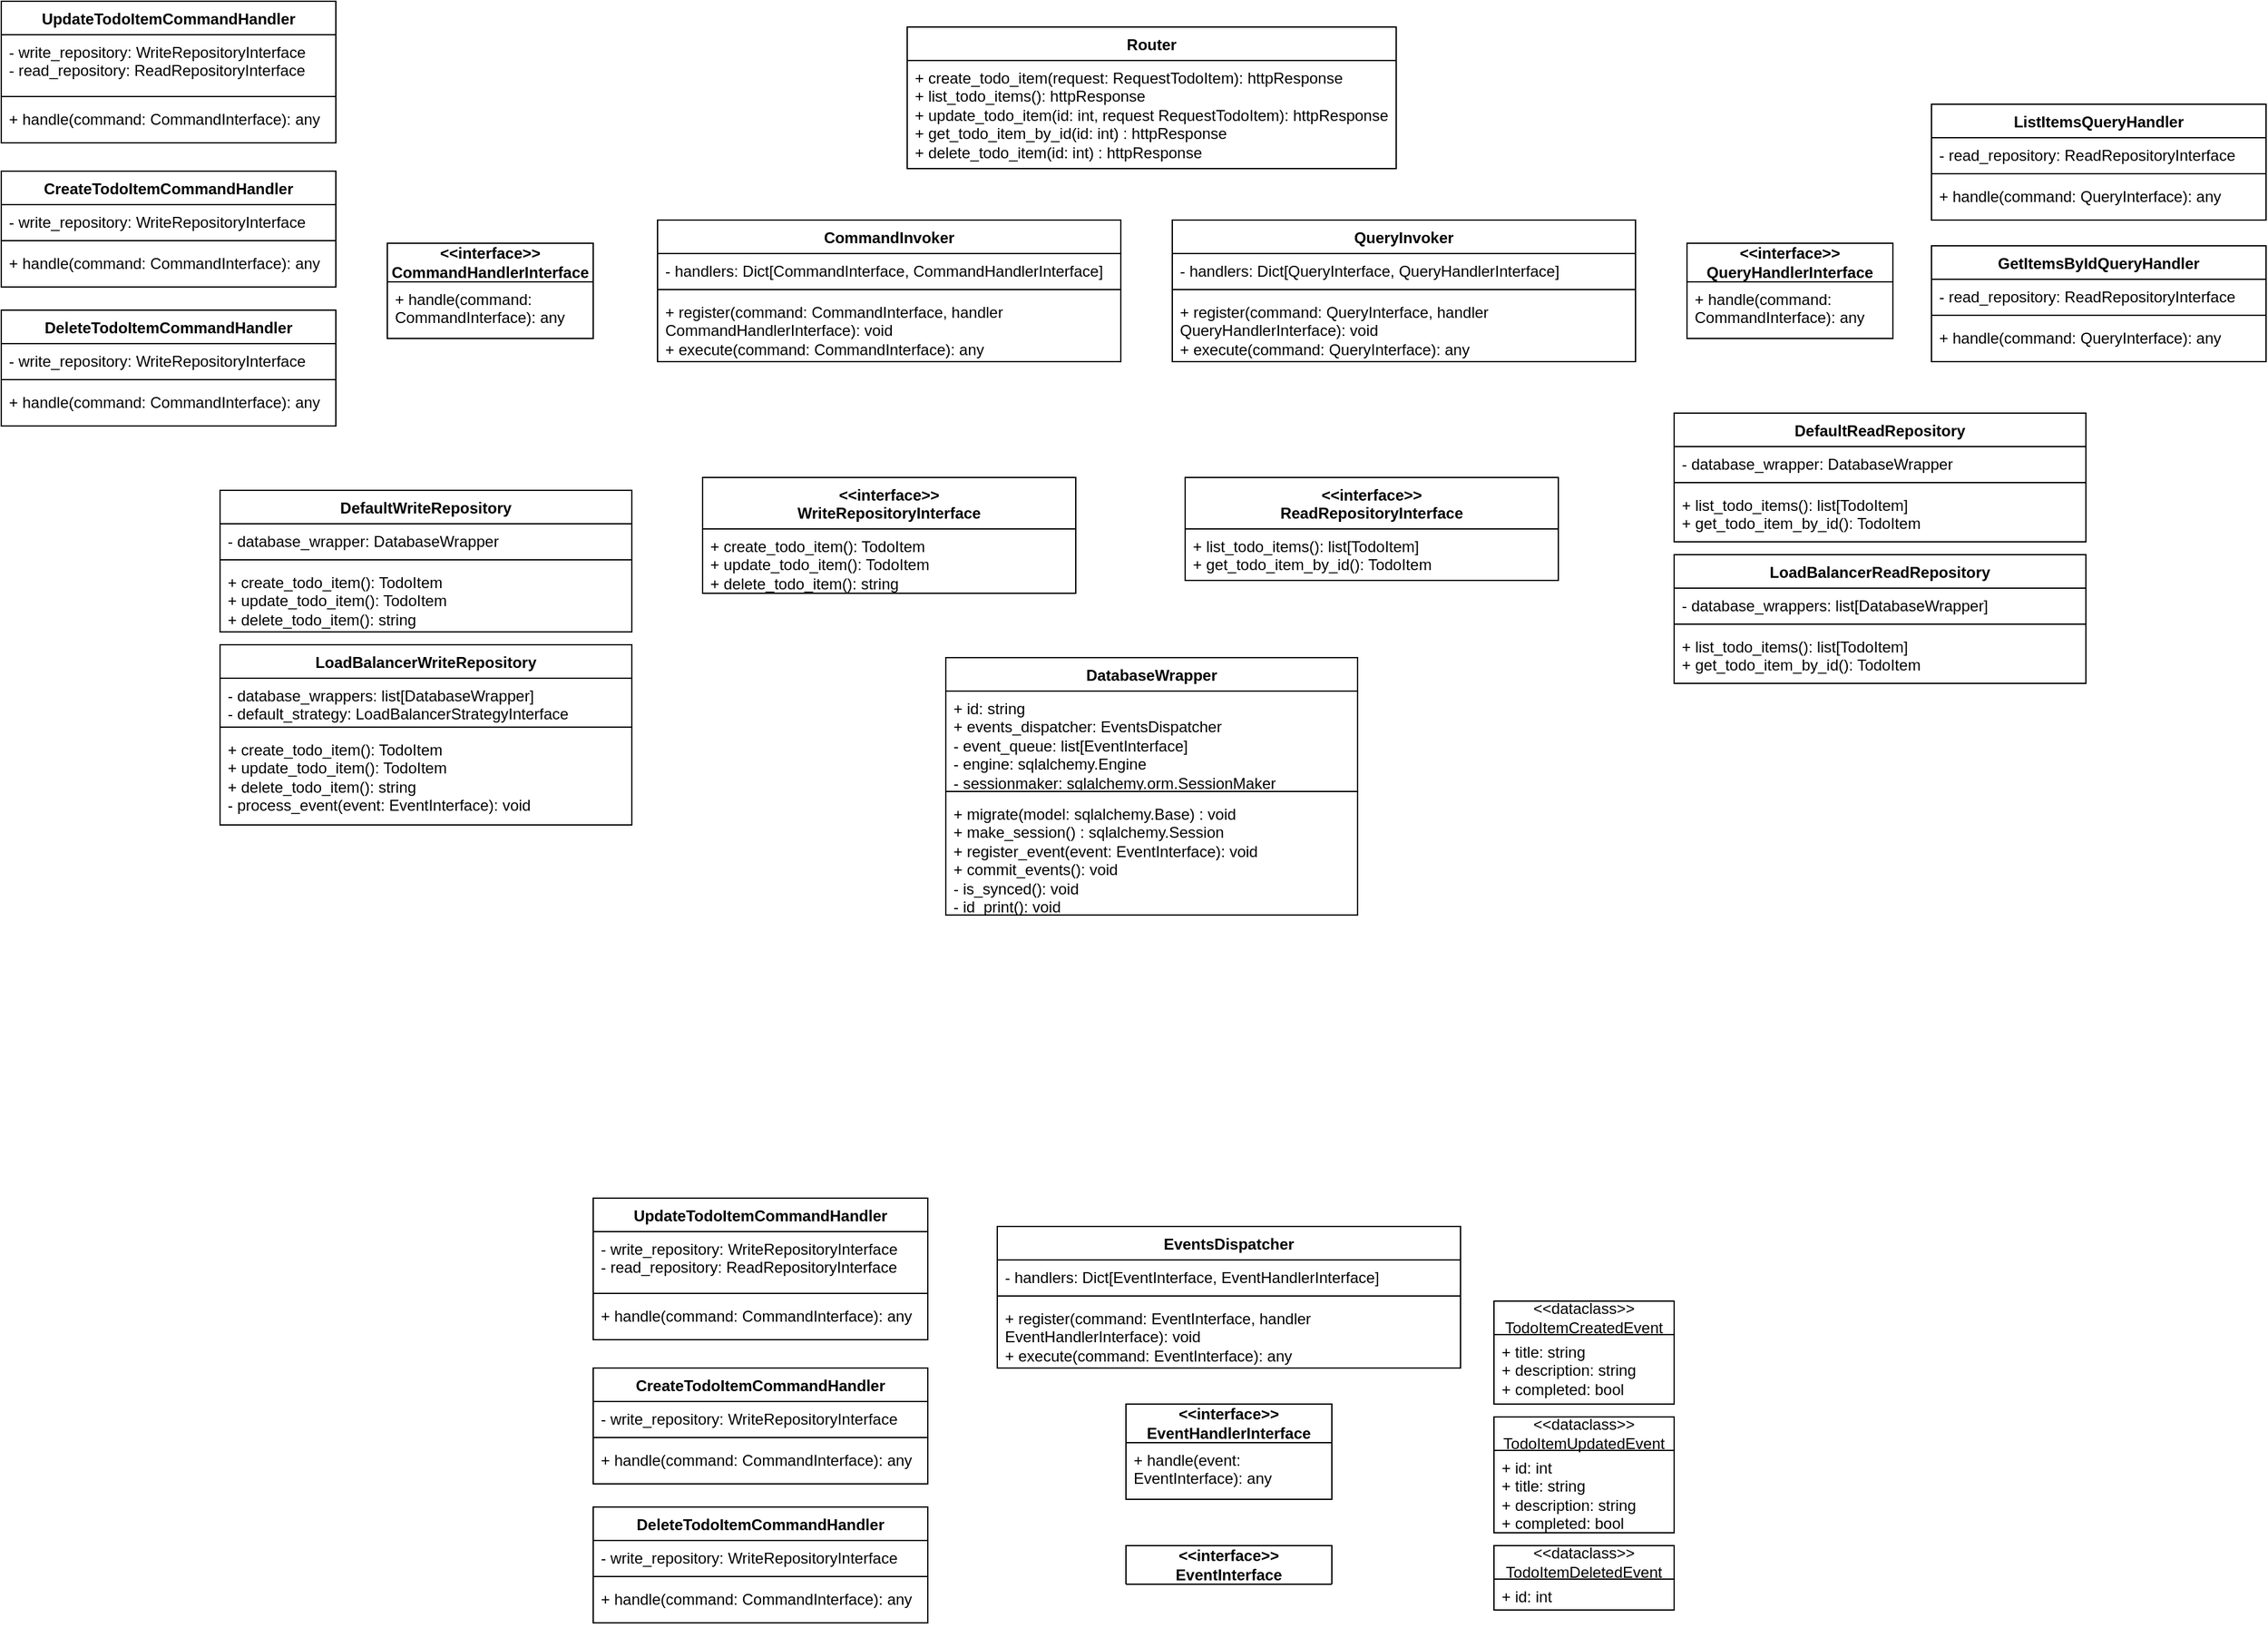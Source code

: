 <mxfile version="22.1.18" type="github">
  <diagram id="C5RBs43oDa-KdzZeNtuy" name="Page-1">
    <mxGraphModel dx="2261" dy="802" grid="1" gridSize="10" guides="1" tooltips="1" connect="1" arrows="1" fold="1" page="1" pageScale="1" pageWidth="827" pageHeight="1169" math="0" shadow="0">
      <root>
        <mxCell id="WIyWlLk6GJQsqaUBKTNV-0" />
        <mxCell id="WIyWlLk6GJQsqaUBKTNV-1" parent="WIyWlLk6GJQsqaUBKTNV-0" />
        <mxCell id="99IpTOKlGNFrOxJhFEqu-1" value="Router" style="swimlane;fontStyle=1;align=center;verticalAlign=top;childLayout=stackLayout;horizontal=1;startSize=26;horizontalStack=0;resizeParent=1;resizeParentMax=0;resizeLast=0;collapsible=1;marginBottom=0;whiteSpace=wrap;html=1;" vertex="1" parent="WIyWlLk6GJQsqaUBKTNV-1">
          <mxGeometry x="224" y="20" width="380" height="110" as="geometry" />
        </mxCell>
        <mxCell id="99IpTOKlGNFrOxJhFEqu-4" value="+&amp;nbsp;create_todo_item(request: RequestTodoItem): httpResponse&lt;span style=&quot;&quot;&gt;&lt;span style=&quot;&quot;&gt;&amp;nbsp;&amp;nbsp;&amp;nbsp;&lt;/span&gt;&lt;br&gt;&lt;/span&gt;+&amp;nbsp;list_todo_items(): httpResponse&lt;br&gt;+ update_todo_item(id: int, request RequestTodoItem): httpResponse&lt;br&gt;+ get_todo_item_by_id(id: int) : httpResponse&lt;br&gt;+ delete_todo_item(id: int) : httpResponse" style="text;strokeColor=none;fillColor=none;align=left;verticalAlign=top;spacingLeft=4;spacingRight=4;overflow=hidden;rotatable=0;points=[[0,0.5],[1,0.5]];portConstraint=eastwest;whiteSpace=wrap;html=1;" vertex="1" parent="99IpTOKlGNFrOxJhFEqu-1">
          <mxGeometry y="26" width="380" height="84" as="geometry" />
        </mxCell>
        <mxCell id="99IpTOKlGNFrOxJhFEqu-5" value="CommandInvoker" style="swimlane;fontStyle=1;align=center;verticalAlign=top;childLayout=stackLayout;horizontal=1;startSize=26;horizontalStack=0;resizeParent=1;resizeParentMax=0;resizeLast=0;collapsible=1;marginBottom=0;whiteSpace=wrap;html=1;" vertex="1" parent="WIyWlLk6GJQsqaUBKTNV-1">
          <mxGeometry x="30" y="170" width="360" height="110" as="geometry" />
        </mxCell>
        <mxCell id="99IpTOKlGNFrOxJhFEqu-6" value="- handlers:&amp;nbsp;Dict[CommandInterface, CommandHandlerInterface]" style="text;strokeColor=none;fillColor=none;align=left;verticalAlign=top;spacingLeft=4;spacingRight=4;overflow=hidden;rotatable=0;points=[[0,0.5],[1,0.5]];portConstraint=eastwest;whiteSpace=wrap;html=1;" vertex="1" parent="99IpTOKlGNFrOxJhFEqu-5">
          <mxGeometry y="26" width="360" height="24" as="geometry" />
        </mxCell>
        <mxCell id="99IpTOKlGNFrOxJhFEqu-7" value="" style="line;strokeWidth=1;fillColor=none;align=left;verticalAlign=middle;spacingTop=-1;spacingLeft=3;spacingRight=3;rotatable=0;labelPosition=right;points=[];portConstraint=eastwest;strokeColor=inherit;" vertex="1" parent="99IpTOKlGNFrOxJhFEqu-5">
          <mxGeometry y="50" width="360" height="8" as="geometry" />
        </mxCell>
        <mxCell id="99IpTOKlGNFrOxJhFEqu-8" value="+&amp;nbsp;register(command: CommandInterface, handler CommandHandlerInterface): void &amp;nbsp;&lt;span style=&quot;white-space: pre;&quot;&gt;&#x9;&lt;br/&gt;&lt;/span&gt;+ execute(command: CommandInterface): any&lt;br&gt;" style="text;strokeColor=none;fillColor=none;align=left;verticalAlign=top;spacingLeft=4;spacingRight=4;overflow=hidden;rotatable=0;points=[[0,0.5],[1,0.5]];portConstraint=eastwest;whiteSpace=wrap;html=1;" vertex="1" parent="99IpTOKlGNFrOxJhFEqu-5">
          <mxGeometry y="58" width="360" height="52" as="geometry" />
        </mxCell>
        <mxCell id="99IpTOKlGNFrOxJhFEqu-9" value="&lt;b&gt;&amp;lt;&amp;lt;interface&amp;gt;&amp;gt;&lt;br&gt;CommandHandlerInterface&lt;/b&gt;" style="swimlane;fontStyle=0;childLayout=stackLayout;horizontal=1;startSize=30;fillColor=none;horizontalStack=0;resizeParent=1;resizeParentMax=0;resizeLast=0;collapsible=1;marginBottom=0;whiteSpace=wrap;html=1;" vertex="1" parent="WIyWlLk6GJQsqaUBKTNV-1">
          <mxGeometry x="-180" y="188" width="160" height="74" as="geometry" />
        </mxCell>
        <mxCell id="99IpTOKlGNFrOxJhFEqu-10" value="+ handle(command: CommandInterface): any" style="text;strokeColor=none;fillColor=none;align=left;verticalAlign=top;spacingLeft=4;spacingRight=4;overflow=hidden;rotatable=0;points=[[0,0.5],[1,0.5]];portConstraint=eastwest;whiteSpace=wrap;html=1;" vertex="1" parent="99IpTOKlGNFrOxJhFEqu-9">
          <mxGeometry y="30" width="160" height="44" as="geometry" />
        </mxCell>
        <mxCell id="99IpTOKlGNFrOxJhFEqu-13" value="UpdateTodoItemCommandHandler" style="swimlane;fontStyle=1;align=center;verticalAlign=top;childLayout=stackLayout;horizontal=1;startSize=26;horizontalStack=0;resizeParent=1;resizeParentMax=0;resizeLast=0;collapsible=1;marginBottom=0;whiteSpace=wrap;html=1;" vertex="1" parent="WIyWlLk6GJQsqaUBKTNV-1">
          <mxGeometry x="-480" width="260" height="110" as="geometry" />
        </mxCell>
        <mxCell id="99IpTOKlGNFrOxJhFEqu-14" value="- write_repository: WriteRepositoryInterface&lt;br&gt;- read_repository: ReadRepositoryInterface&amp;nbsp;" style="text;strokeColor=none;fillColor=none;align=left;verticalAlign=top;spacingLeft=4;spacingRight=4;overflow=hidden;rotatable=0;points=[[0,0.5],[1,0.5]];portConstraint=eastwest;whiteSpace=wrap;html=1;" vertex="1" parent="99IpTOKlGNFrOxJhFEqu-13">
          <mxGeometry y="26" width="260" height="44" as="geometry" />
        </mxCell>
        <mxCell id="99IpTOKlGNFrOxJhFEqu-15" value="" style="line;strokeWidth=1;fillColor=none;align=left;verticalAlign=middle;spacingTop=-1;spacingLeft=3;spacingRight=3;rotatable=0;labelPosition=right;points=[];portConstraint=eastwest;strokeColor=inherit;" vertex="1" parent="99IpTOKlGNFrOxJhFEqu-13">
          <mxGeometry y="70" width="260" height="8" as="geometry" />
        </mxCell>
        <mxCell id="99IpTOKlGNFrOxJhFEqu-16" value="+ handle(command: CommandInterface): any" style="text;strokeColor=none;fillColor=none;align=left;verticalAlign=top;spacingLeft=4;spacingRight=4;overflow=hidden;rotatable=0;points=[[0,0.5],[1,0.5]];portConstraint=eastwest;whiteSpace=wrap;html=1;" vertex="1" parent="99IpTOKlGNFrOxJhFEqu-13">
          <mxGeometry y="78" width="260" height="32" as="geometry" />
        </mxCell>
        <mxCell id="99IpTOKlGNFrOxJhFEqu-17" value="CreateTodoItemCommandHandler" style="swimlane;fontStyle=1;align=center;verticalAlign=top;childLayout=stackLayout;horizontal=1;startSize=26;horizontalStack=0;resizeParent=1;resizeParentMax=0;resizeLast=0;collapsible=1;marginBottom=0;whiteSpace=wrap;html=1;" vertex="1" parent="WIyWlLk6GJQsqaUBKTNV-1">
          <mxGeometry x="-480" y="132" width="260" height="90" as="geometry" />
        </mxCell>
        <mxCell id="99IpTOKlGNFrOxJhFEqu-18" value="- write_repository: WriteRepositoryInterface&amp;nbsp;" style="text;strokeColor=none;fillColor=none;align=left;verticalAlign=top;spacingLeft=4;spacingRight=4;overflow=hidden;rotatable=0;points=[[0,0.5],[1,0.5]];portConstraint=eastwest;whiteSpace=wrap;html=1;" vertex="1" parent="99IpTOKlGNFrOxJhFEqu-17">
          <mxGeometry y="26" width="260" height="24" as="geometry" />
        </mxCell>
        <mxCell id="99IpTOKlGNFrOxJhFEqu-19" value="" style="line;strokeWidth=1;fillColor=none;align=left;verticalAlign=middle;spacingTop=-1;spacingLeft=3;spacingRight=3;rotatable=0;labelPosition=right;points=[];portConstraint=eastwest;strokeColor=inherit;" vertex="1" parent="99IpTOKlGNFrOxJhFEqu-17">
          <mxGeometry y="50" width="260" height="8" as="geometry" />
        </mxCell>
        <mxCell id="99IpTOKlGNFrOxJhFEqu-20" value="+ handle(command: CommandInterface): any" style="text;strokeColor=none;fillColor=none;align=left;verticalAlign=top;spacingLeft=4;spacingRight=4;overflow=hidden;rotatable=0;points=[[0,0.5],[1,0.5]];portConstraint=eastwest;whiteSpace=wrap;html=1;" vertex="1" parent="99IpTOKlGNFrOxJhFEqu-17">
          <mxGeometry y="58" width="260" height="32" as="geometry" />
        </mxCell>
        <mxCell id="99IpTOKlGNFrOxJhFEqu-33" value="DeleteTodoItemCommandHandler" style="swimlane;fontStyle=1;align=center;verticalAlign=top;childLayout=stackLayout;horizontal=1;startSize=26;horizontalStack=0;resizeParent=1;resizeParentMax=0;resizeLast=0;collapsible=1;marginBottom=0;whiteSpace=wrap;html=1;" vertex="1" parent="WIyWlLk6GJQsqaUBKTNV-1">
          <mxGeometry x="-480" y="240" width="260" height="90" as="geometry" />
        </mxCell>
        <mxCell id="99IpTOKlGNFrOxJhFEqu-34" value="- write_repository: WriteRepositoryInterface&amp;nbsp;" style="text;strokeColor=none;fillColor=none;align=left;verticalAlign=top;spacingLeft=4;spacingRight=4;overflow=hidden;rotatable=0;points=[[0,0.5],[1,0.5]];portConstraint=eastwest;whiteSpace=wrap;html=1;" vertex="1" parent="99IpTOKlGNFrOxJhFEqu-33">
          <mxGeometry y="26" width="260" height="24" as="geometry" />
        </mxCell>
        <mxCell id="99IpTOKlGNFrOxJhFEqu-35" value="" style="line;strokeWidth=1;fillColor=none;align=left;verticalAlign=middle;spacingTop=-1;spacingLeft=3;spacingRight=3;rotatable=0;labelPosition=right;points=[];portConstraint=eastwest;strokeColor=inherit;" vertex="1" parent="99IpTOKlGNFrOxJhFEqu-33">
          <mxGeometry y="50" width="260" height="8" as="geometry" />
        </mxCell>
        <mxCell id="99IpTOKlGNFrOxJhFEqu-36" value="+ handle(command: CommandInterface): any" style="text;strokeColor=none;fillColor=none;align=left;verticalAlign=top;spacingLeft=4;spacingRight=4;overflow=hidden;rotatable=0;points=[[0,0.5],[1,0.5]];portConstraint=eastwest;whiteSpace=wrap;html=1;" vertex="1" parent="99IpTOKlGNFrOxJhFEqu-33">
          <mxGeometry y="58" width="260" height="32" as="geometry" />
        </mxCell>
        <mxCell id="99IpTOKlGNFrOxJhFEqu-37" value="GetItemsByIdQueryHandler" style="swimlane;fontStyle=1;align=center;verticalAlign=top;childLayout=stackLayout;horizontal=1;startSize=26;horizontalStack=0;resizeParent=1;resizeParentMax=0;resizeLast=0;collapsible=1;marginBottom=0;whiteSpace=wrap;html=1;" vertex="1" parent="WIyWlLk6GJQsqaUBKTNV-1">
          <mxGeometry x="1020" y="190" width="260" height="90" as="geometry" />
        </mxCell>
        <mxCell id="99IpTOKlGNFrOxJhFEqu-38" value="- read_repository: ReadRepositoryInterface" style="text;strokeColor=none;fillColor=none;align=left;verticalAlign=top;spacingLeft=4;spacingRight=4;overflow=hidden;rotatable=0;points=[[0,0.5],[1,0.5]];portConstraint=eastwest;whiteSpace=wrap;html=1;" vertex="1" parent="99IpTOKlGNFrOxJhFEqu-37">
          <mxGeometry y="26" width="260" height="24" as="geometry" />
        </mxCell>
        <mxCell id="99IpTOKlGNFrOxJhFEqu-39" value="" style="line;strokeWidth=1;fillColor=none;align=left;verticalAlign=middle;spacingTop=-1;spacingLeft=3;spacingRight=3;rotatable=0;labelPosition=right;points=[];portConstraint=eastwest;strokeColor=inherit;" vertex="1" parent="99IpTOKlGNFrOxJhFEqu-37">
          <mxGeometry y="50" width="260" height="8" as="geometry" />
        </mxCell>
        <mxCell id="99IpTOKlGNFrOxJhFEqu-40" value="+ handle(command: QueryInterface): any" style="text;strokeColor=none;fillColor=none;align=left;verticalAlign=top;spacingLeft=4;spacingRight=4;overflow=hidden;rotatable=0;points=[[0,0.5],[1,0.5]];portConstraint=eastwest;whiteSpace=wrap;html=1;" vertex="1" parent="99IpTOKlGNFrOxJhFEqu-37">
          <mxGeometry y="58" width="260" height="32" as="geometry" />
        </mxCell>
        <mxCell id="99IpTOKlGNFrOxJhFEqu-41" value="ListItemsQueryHandler" style="swimlane;fontStyle=1;align=center;verticalAlign=top;childLayout=stackLayout;horizontal=1;startSize=26;horizontalStack=0;resizeParent=1;resizeParentMax=0;resizeLast=0;collapsible=1;marginBottom=0;whiteSpace=wrap;html=1;" vertex="1" parent="WIyWlLk6GJQsqaUBKTNV-1">
          <mxGeometry x="1020" y="80" width="260" height="90" as="geometry" />
        </mxCell>
        <mxCell id="99IpTOKlGNFrOxJhFEqu-42" value="- read_repository: ReadRepositoryInterface" style="text;strokeColor=none;fillColor=none;align=left;verticalAlign=top;spacingLeft=4;spacingRight=4;overflow=hidden;rotatable=0;points=[[0,0.5],[1,0.5]];portConstraint=eastwest;whiteSpace=wrap;html=1;" vertex="1" parent="99IpTOKlGNFrOxJhFEqu-41">
          <mxGeometry y="26" width="260" height="24" as="geometry" />
        </mxCell>
        <mxCell id="99IpTOKlGNFrOxJhFEqu-43" value="" style="line;strokeWidth=1;fillColor=none;align=left;verticalAlign=middle;spacingTop=-1;spacingLeft=3;spacingRight=3;rotatable=0;labelPosition=right;points=[];portConstraint=eastwest;strokeColor=inherit;" vertex="1" parent="99IpTOKlGNFrOxJhFEqu-41">
          <mxGeometry y="50" width="260" height="8" as="geometry" />
        </mxCell>
        <mxCell id="99IpTOKlGNFrOxJhFEqu-44" value="+ handle(command: QueryInterface): any" style="text;strokeColor=none;fillColor=none;align=left;verticalAlign=top;spacingLeft=4;spacingRight=4;overflow=hidden;rotatable=0;points=[[0,0.5],[1,0.5]];portConstraint=eastwest;whiteSpace=wrap;html=1;" vertex="1" parent="99IpTOKlGNFrOxJhFEqu-41">
          <mxGeometry y="58" width="260" height="32" as="geometry" />
        </mxCell>
        <mxCell id="99IpTOKlGNFrOxJhFEqu-45" value="QueryInvoker" style="swimlane;fontStyle=1;align=center;verticalAlign=top;childLayout=stackLayout;horizontal=1;startSize=26;horizontalStack=0;resizeParent=1;resizeParentMax=0;resizeLast=0;collapsible=1;marginBottom=0;whiteSpace=wrap;html=1;" vertex="1" parent="WIyWlLk6GJQsqaUBKTNV-1">
          <mxGeometry x="430" y="170" width="360" height="110" as="geometry" />
        </mxCell>
        <mxCell id="99IpTOKlGNFrOxJhFEqu-46" value="- handlers:&amp;nbsp;Dict[QueryInterface, QueryHandlerInterface]" style="text;strokeColor=none;fillColor=none;align=left;verticalAlign=top;spacingLeft=4;spacingRight=4;overflow=hidden;rotatable=0;points=[[0,0.5],[1,0.5]];portConstraint=eastwest;whiteSpace=wrap;html=1;" vertex="1" parent="99IpTOKlGNFrOxJhFEqu-45">
          <mxGeometry y="26" width="360" height="24" as="geometry" />
        </mxCell>
        <mxCell id="99IpTOKlGNFrOxJhFEqu-47" value="" style="line;strokeWidth=1;fillColor=none;align=left;verticalAlign=middle;spacingTop=-1;spacingLeft=3;spacingRight=3;rotatable=0;labelPosition=right;points=[];portConstraint=eastwest;strokeColor=inherit;" vertex="1" parent="99IpTOKlGNFrOxJhFEqu-45">
          <mxGeometry y="50" width="360" height="8" as="geometry" />
        </mxCell>
        <mxCell id="99IpTOKlGNFrOxJhFEqu-48" value="+&amp;nbsp;register(command: QueryInterface, handler QueryHandlerInterface): void &amp;nbsp;&lt;span style=&quot;white-space: pre;&quot;&gt;&#x9;&lt;br&gt;&lt;/span&gt;+ execute(command: QueryInterface): any" style="text;strokeColor=none;fillColor=none;align=left;verticalAlign=top;spacingLeft=4;spacingRight=4;overflow=hidden;rotatable=0;points=[[0,0.5],[1,0.5]];portConstraint=eastwest;whiteSpace=wrap;html=1;" vertex="1" parent="99IpTOKlGNFrOxJhFEqu-45">
          <mxGeometry y="58" width="360" height="52" as="geometry" />
        </mxCell>
        <mxCell id="99IpTOKlGNFrOxJhFEqu-50" value="&lt;b&gt;&amp;lt;&amp;lt;interface&amp;gt;&amp;gt;&lt;br&gt;QueryHandlerInterface&lt;/b&gt;" style="swimlane;fontStyle=0;childLayout=stackLayout;horizontal=1;startSize=30;fillColor=none;horizontalStack=0;resizeParent=1;resizeParentMax=0;resizeLast=0;collapsible=1;marginBottom=0;whiteSpace=wrap;html=1;" vertex="1" parent="WIyWlLk6GJQsqaUBKTNV-1">
          <mxGeometry x="830" y="188" width="160" height="74" as="geometry" />
        </mxCell>
        <mxCell id="99IpTOKlGNFrOxJhFEqu-51" value="+ handle(command: CommandInterface): any" style="text;strokeColor=none;fillColor=none;align=left;verticalAlign=top;spacingLeft=4;spacingRight=4;overflow=hidden;rotatable=0;points=[[0,0.5],[1,0.5]];portConstraint=eastwest;whiteSpace=wrap;html=1;" vertex="1" parent="99IpTOKlGNFrOxJhFEqu-50">
          <mxGeometry y="30" width="160" height="44" as="geometry" />
        </mxCell>
        <mxCell id="99IpTOKlGNFrOxJhFEqu-52" value="&amp;lt;&amp;lt;interface&amp;gt;&amp;gt;&lt;br&gt;ReadRepositoryInterface" style="swimlane;fontStyle=1;align=center;verticalAlign=top;childLayout=stackLayout;horizontal=1;startSize=40;horizontalStack=0;resizeParent=1;resizeParentMax=0;resizeLast=0;collapsible=1;marginBottom=0;whiteSpace=wrap;html=1;" vertex="1" parent="WIyWlLk6GJQsqaUBKTNV-1">
          <mxGeometry x="440" y="370" width="290" height="80" as="geometry" />
        </mxCell>
        <mxCell id="99IpTOKlGNFrOxJhFEqu-53" value="+ list_todo_items(): list[TodoItem]&lt;br&gt;+ get_todo_item_by_id(): TodoItem" style="text;strokeColor=none;fillColor=none;align=left;verticalAlign=top;spacingLeft=4;spacingRight=4;overflow=hidden;rotatable=0;points=[[0,0.5],[1,0.5]];portConstraint=eastwest;whiteSpace=wrap;html=1;" vertex="1" parent="99IpTOKlGNFrOxJhFEqu-52">
          <mxGeometry y="40" width="290" height="40" as="geometry" />
        </mxCell>
        <mxCell id="99IpTOKlGNFrOxJhFEqu-65" value="DefaultReadRepository" style="swimlane;fontStyle=1;align=center;verticalAlign=top;childLayout=stackLayout;horizontal=1;startSize=26;horizontalStack=0;resizeParent=1;resizeParentMax=0;resizeLast=0;collapsible=1;marginBottom=0;whiteSpace=wrap;html=1;" vertex="1" parent="WIyWlLk6GJQsqaUBKTNV-1">
          <mxGeometry x="820" y="320" width="320" height="100" as="geometry" />
        </mxCell>
        <mxCell id="99IpTOKlGNFrOxJhFEqu-66" value="- database_wrapper: DatabaseWrapper" style="text;strokeColor=none;fillColor=none;align=left;verticalAlign=top;spacingLeft=4;spacingRight=4;overflow=hidden;rotatable=0;points=[[0,0.5],[1,0.5]];portConstraint=eastwest;whiteSpace=wrap;html=1;" vertex="1" parent="99IpTOKlGNFrOxJhFEqu-65">
          <mxGeometry y="26" width="320" height="24" as="geometry" />
        </mxCell>
        <mxCell id="99IpTOKlGNFrOxJhFEqu-67" value="" style="line;strokeWidth=1;fillColor=none;align=left;verticalAlign=middle;spacingTop=-1;spacingLeft=3;spacingRight=3;rotatable=0;labelPosition=right;points=[];portConstraint=eastwest;strokeColor=inherit;" vertex="1" parent="99IpTOKlGNFrOxJhFEqu-65">
          <mxGeometry y="50" width="320" height="8" as="geometry" />
        </mxCell>
        <mxCell id="99IpTOKlGNFrOxJhFEqu-68" value="+ list_todo_items(): list[TodoItem]&lt;br style=&quot;border-color: var(--border-color);&quot;&gt;+ get_todo_item_by_id(): TodoItem" style="text;strokeColor=none;fillColor=none;align=left;verticalAlign=top;spacingLeft=4;spacingRight=4;overflow=hidden;rotatable=0;points=[[0,0.5],[1,0.5]];portConstraint=eastwest;whiteSpace=wrap;html=1;" vertex="1" parent="99IpTOKlGNFrOxJhFEqu-65">
          <mxGeometry y="58" width="320" height="42" as="geometry" />
        </mxCell>
        <mxCell id="99IpTOKlGNFrOxJhFEqu-73" value="LoadBalancerWriteRepository" style="swimlane;fontStyle=1;align=center;verticalAlign=top;childLayout=stackLayout;horizontal=1;startSize=26;horizontalStack=0;resizeParent=1;resizeParentMax=0;resizeLast=0;collapsible=1;marginBottom=0;whiteSpace=wrap;html=1;" vertex="1" parent="WIyWlLk6GJQsqaUBKTNV-1">
          <mxGeometry x="-310" y="500" width="320" height="140" as="geometry" />
        </mxCell>
        <mxCell id="99IpTOKlGNFrOxJhFEqu-74" value="- database_wrappers: list[DatabaseWrapper]&lt;br&gt;- default_strategy: LoadBalancerStrategyInterface" style="text;strokeColor=none;fillColor=none;align=left;verticalAlign=top;spacingLeft=4;spacingRight=4;overflow=hidden;rotatable=0;points=[[0,0.5],[1,0.5]];portConstraint=eastwest;whiteSpace=wrap;html=1;" vertex="1" parent="99IpTOKlGNFrOxJhFEqu-73">
          <mxGeometry y="26" width="320" height="34" as="geometry" />
        </mxCell>
        <mxCell id="99IpTOKlGNFrOxJhFEqu-75" value="" style="line;strokeWidth=1;fillColor=none;align=left;verticalAlign=middle;spacingTop=-1;spacingLeft=3;spacingRight=3;rotatable=0;labelPosition=right;points=[];portConstraint=eastwest;strokeColor=inherit;" vertex="1" parent="99IpTOKlGNFrOxJhFEqu-73">
          <mxGeometry y="60" width="320" height="8" as="geometry" />
        </mxCell>
        <mxCell id="99IpTOKlGNFrOxJhFEqu-76" value="+ create_todo_item(): TodoItem&lt;br style=&quot;border-color: var(--border-color);&quot;&gt;+ update_todo_item(): TodoItem&lt;br style=&quot;border-color: var(--border-color);&quot;&gt;+ delete_todo_item(): string&lt;br&gt;-&amp;nbsp;process_event(event: EventInterface): void" style="text;strokeColor=none;fillColor=none;align=left;verticalAlign=top;spacingLeft=4;spacingRight=4;overflow=hidden;rotatable=0;points=[[0,0.5],[1,0.5]];portConstraint=eastwest;whiteSpace=wrap;html=1;" vertex="1" parent="99IpTOKlGNFrOxJhFEqu-73">
          <mxGeometry y="68" width="320" height="72" as="geometry" />
        </mxCell>
        <mxCell id="99IpTOKlGNFrOxJhFEqu-77" value="LoadBalancerReadRepository" style="swimlane;fontStyle=1;align=center;verticalAlign=top;childLayout=stackLayout;horizontal=1;startSize=26;horizontalStack=0;resizeParent=1;resizeParentMax=0;resizeLast=0;collapsible=1;marginBottom=0;whiteSpace=wrap;html=1;" vertex="1" parent="WIyWlLk6GJQsqaUBKTNV-1">
          <mxGeometry x="820" y="430" width="320" height="100" as="geometry" />
        </mxCell>
        <mxCell id="99IpTOKlGNFrOxJhFEqu-78" value="- database_wrappers: list[DatabaseWrapper]" style="text;strokeColor=none;fillColor=none;align=left;verticalAlign=top;spacingLeft=4;spacingRight=4;overflow=hidden;rotatable=0;points=[[0,0.5],[1,0.5]];portConstraint=eastwest;whiteSpace=wrap;html=1;" vertex="1" parent="99IpTOKlGNFrOxJhFEqu-77">
          <mxGeometry y="26" width="320" height="24" as="geometry" />
        </mxCell>
        <mxCell id="99IpTOKlGNFrOxJhFEqu-79" value="" style="line;strokeWidth=1;fillColor=none;align=left;verticalAlign=middle;spacingTop=-1;spacingLeft=3;spacingRight=3;rotatable=0;labelPosition=right;points=[];portConstraint=eastwest;strokeColor=inherit;" vertex="1" parent="99IpTOKlGNFrOxJhFEqu-77">
          <mxGeometry y="50" width="320" height="8" as="geometry" />
        </mxCell>
        <mxCell id="99IpTOKlGNFrOxJhFEqu-80" value="+ list_todo_items(): list[TodoItem]&lt;br style=&quot;border-color: var(--border-color);&quot;&gt;+ get_todo_item_by_id(): TodoItem" style="text;strokeColor=none;fillColor=none;align=left;verticalAlign=top;spacingLeft=4;spacingRight=4;overflow=hidden;rotatable=0;points=[[0,0.5],[1,0.5]];portConstraint=eastwest;whiteSpace=wrap;html=1;" vertex="1" parent="99IpTOKlGNFrOxJhFEqu-77">
          <mxGeometry y="58" width="320" height="42" as="geometry" />
        </mxCell>
        <mxCell id="99IpTOKlGNFrOxJhFEqu-69" value="DefaultWriteRepository" style="swimlane;fontStyle=1;align=center;verticalAlign=top;childLayout=stackLayout;horizontal=1;startSize=26;horizontalStack=0;resizeParent=1;resizeParentMax=0;resizeLast=0;collapsible=1;marginBottom=0;whiteSpace=wrap;html=1;" vertex="1" parent="WIyWlLk6GJQsqaUBKTNV-1">
          <mxGeometry x="-310" y="380" width="320" height="110" as="geometry" />
        </mxCell>
        <mxCell id="99IpTOKlGNFrOxJhFEqu-70" value="- database_wrapper: DatabaseWrapper" style="text;strokeColor=none;fillColor=none;align=left;verticalAlign=top;spacingLeft=4;spacingRight=4;overflow=hidden;rotatable=0;points=[[0,0.5],[1,0.5]];portConstraint=eastwest;whiteSpace=wrap;html=1;" vertex="1" parent="99IpTOKlGNFrOxJhFEqu-69">
          <mxGeometry y="26" width="320" height="24" as="geometry" />
        </mxCell>
        <mxCell id="99IpTOKlGNFrOxJhFEqu-71" value="" style="line;strokeWidth=1;fillColor=none;align=left;verticalAlign=middle;spacingTop=-1;spacingLeft=3;spacingRight=3;rotatable=0;labelPosition=right;points=[];portConstraint=eastwest;strokeColor=inherit;" vertex="1" parent="99IpTOKlGNFrOxJhFEqu-69">
          <mxGeometry y="50" width="320" height="8" as="geometry" />
        </mxCell>
        <mxCell id="99IpTOKlGNFrOxJhFEqu-72" value="+ create_todo_item(): TodoItem&lt;br style=&quot;border-color: var(--border-color);&quot;&gt;+ update_todo_item(): TodoItem&lt;br style=&quot;border-color: var(--border-color);&quot;&gt;+ delete_todo_item(): string" style="text;strokeColor=none;fillColor=none;align=left;verticalAlign=top;spacingLeft=4;spacingRight=4;overflow=hidden;rotatable=0;points=[[0,0.5],[1,0.5]];portConstraint=eastwest;whiteSpace=wrap;html=1;" vertex="1" parent="99IpTOKlGNFrOxJhFEqu-69">
          <mxGeometry y="58" width="320" height="52" as="geometry" />
        </mxCell>
        <mxCell id="99IpTOKlGNFrOxJhFEqu-81" value="&amp;lt;&amp;lt;interface&amp;gt;&amp;gt;&lt;br&gt;WriteRepositoryInterface" style="swimlane;fontStyle=1;align=center;verticalAlign=top;childLayout=stackLayout;horizontal=1;startSize=40;horizontalStack=0;resizeParent=1;resizeParentMax=0;resizeLast=0;collapsible=1;marginBottom=0;whiteSpace=wrap;html=1;" vertex="1" parent="WIyWlLk6GJQsqaUBKTNV-1">
          <mxGeometry x="65" y="370" width="290" height="90" as="geometry" />
        </mxCell>
        <mxCell id="99IpTOKlGNFrOxJhFEqu-82" value="+ create_todo_item(): TodoItem&lt;br style=&quot;border-color: var(--border-color);&quot;&gt;+ update_todo_item(): TodoItem&lt;br style=&quot;border-color: var(--border-color);&quot;&gt;+ delete_todo_item(): string" style="text;strokeColor=none;fillColor=none;align=left;verticalAlign=top;spacingLeft=4;spacingRight=4;overflow=hidden;rotatable=0;points=[[0,0.5],[1,0.5]];portConstraint=eastwest;whiteSpace=wrap;html=1;" vertex="1" parent="99IpTOKlGNFrOxJhFEqu-81">
          <mxGeometry y="40" width="290" height="50" as="geometry" />
        </mxCell>
        <mxCell id="99IpTOKlGNFrOxJhFEqu-88" value="EventsDispatcher" style="swimlane;fontStyle=1;align=center;verticalAlign=top;childLayout=stackLayout;horizontal=1;startSize=26;horizontalStack=0;resizeParent=1;resizeParentMax=0;resizeLast=0;collapsible=1;marginBottom=0;whiteSpace=wrap;html=1;" vertex="1" parent="WIyWlLk6GJQsqaUBKTNV-1">
          <mxGeometry x="294" y="952" width="360" height="110" as="geometry" />
        </mxCell>
        <mxCell id="99IpTOKlGNFrOxJhFEqu-89" value="- handlers:&amp;nbsp;Dict[EventInterface, EventHandlerInterface]" style="text;strokeColor=none;fillColor=none;align=left;verticalAlign=top;spacingLeft=4;spacingRight=4;overflow=hidden;rotatable=0;points=[[0,0.5],[1,0.5]];portConstraint=eastwest;whiteSpace=wrap;html=1;" vertex="1" parent="99IpTOKlGNFrOxJhFEqu-88">
          <mxGeometry y="26" width="360" height="24" as="geometry" />
        </mxCell>
        <mxCell id="99IpTOKlGNFrOxJhFEqu-90" value="" style="line;strokeWidth=1;fillColor=none;align=left;verticalAlign=middle;spacingTop=-1;spacingLeft=3;spacingRight=3;rotatable=0;labelPosition=right;points=[];portConstraint=eastwest;strokeColor=inherit;" vertex="1" parent="99IpTOKlGNFrOxJhFEqu-88">
          <mxGeometry y="50" width="360" height="8" as="geometry" />
        </mxCell>
        <mxCell id="99IpTOKlGNFrOxJhFEqu-91" value="+&amp;nbsp;register(command: EventInterface, handler EventHandlerInterface): void &amp;nbsp;&lt;span style=&quot;white-space: pre;&quot;&gt;&#x9;&lt;br&gt;&lt;/span&gt;+ execute(command: EventInterface): any" style="text;strokeColor=none;fillColor=none;align=left;verticalAlign=top;spacingLeft=4;spacingRight=4;overflow=hidden;rotatable=0;points=[[0,0.5],[1,0.5]];portConstraint=eastwest;whiteSpace=wrap;html=1;" vertex="1" parent="99IpTOKlGNFrOxJhFEqu-88">
          <mxGeometry y="58" width="360" height="52" as="geometry" />
        </mxCell>
        <mxCell id="99IpTOKlGNFrOxJhFEqu-92" value="&lt;b&gt;&amp;lt;&amp;lt;interface&amp;gt;&amp;gt;&lt;br&gt;EventHandlerInterface&lt;/b&gt;" style="swimlane;fontStyle=0;childLayout=stackLayout;horizontal=1;startSize=30;fillColor=none;horizontalStack=0;resizeParent=1;resizeParentMax=0;resizeLast=0;collapsible=1;marginBottom=0;whiteSpace=wrap;html=1;" vertex="1" parent="WIyWlLk6GJQsqaUBKTNV-1">
          <mxGeometry x="394" y="1090" width="160" height="74" as="geometry" />
        </mxCell>
        <mxCell id="99IpTOKlGNFrOxJhFEqu-93" value="+ handle(event: EventInterface): any" style="text;strokeColor=none;fillColor=none;align=left;verticalAlign=top;spacingLeft=4;spacingRight=4;overflow=hidden;rotatable=0;points=[[0,0.5],[1,0.5]];portConstraint=eastwest;whiteSpace=wrap;html=1;" vertex="1" parent="99IpTOKlGNFrOxJhFEqu-92">
          <mxGeometry y="30" width="160" height="44" as="geometry" />
        </mxCell>
        <mxCell id="99IpTOKlGNFrOxJhFEqu-94" value="&lt;b&gt;&amp;lt;&amp;lt;interface&amp;gt;&amp;gt;&lt;br&gt;EventInterface&lt;/b&gt;" style="swimlane;fontStyle=0;childLayout=stackLayout;horizontal=1;startSize=30;fillColor=none;horizontalStack=0;resizeParent=1;resizeParentMax=0;resizeLast=0;collapsible=1;marginBottom=0;whiteSpace=wrap;html=1;" vertex="1" parent="WIyWlLk6GJQsqaUBKTNV-1">
          <mxGeometry x="394" y="1200" width="160" height="30" as="geometry" />
        </mxCell>
        <mxCell id="99IpTOKlGNFrOxJhFEqu-96" value="&amp;lt;&amp;lt;dataclass&amp;gt;&amp;gt;&lt;br&gt;TodoItemCreatedEvent" style="swimlane;fontStyle=0;childLayout=stackLayout;horizontal=1;startSize=26;fillColor=none;horizontalStack=0;resizeParent=1;resizeParentMax=0;resizeLast=0;collapsible=1;marginBottom=0;whiteSpace=wrap;html=1;" vertex="1" parent="WIyWlLk6GJQsqaUBKTNV-1">
          <mxGeometry x="680" y="1010" width="140" height="80" as="geometry" />
        </mxCell>
        <mxCell id="99IpTOKlGNFrOxJhFEqu-97" value="+ title: string&lt;br&gt;+ description: string&lt;br&gt;+ completed: bool" style="text;strokeColor=none;fillColor=none;align=left;verticalAlign=top;spacingLeft=4;spacingRight=4;overflow=hidden;rotatable=0;points=[[0,0.5],[1,0.5]];portConstraint=eastwest;whiteSpace=wrap;html=1;" vertex="1" parent="99IpTOKlGNFrOxJhFEqu-96">
          <mxGeometry y="26" width="140" height="54" as="geometry" />
        </mxCell>
        <mxCell id="99IpTOKlGNFrOxJhFEqu-100" value="&amp;lt;&amp;lt;dataclass&amp;gt;&amp;gt;&lt;br&gt;TodoItemUpdatedEvent" style="swimlane;fontStyle=0;childLayout=stackLayout;horizontal=1;startSize=26;fillColor=none;horizontalStack=0;resizeParent=1;resizeParentMax=0;resizeLast=0;collapsible=1;marginBottom=0;whiteSpace=wrap;html=1;" vertex="1" parent="WIyWlLk6GJQsqaUBKTNV-1">
          <mxGeometry x="680" y="1100" width="140" height="90" as="geometry" />
        </mxCell>
        <mxCell id="99IpTOKlGNFrOxJhFEqu-101" value="+ id: int&lt;br&gt;+ title: string&lt;br&gt;+ description: string&lt;br&gt;+ completed: bool" style="text;strokeColor=none;fillColor=none;align=left;verticalAlign=top;spacingLeft=4;spacingRight=4;overflow=hidden;rotatable=0;points=[[0,0.5],[1,0.5]];portConstraint=eastwest;whiteSpace=wrap;html=1;" vertex="1" parent="99IpTOKlGNFrOxJhFEqu-100">
          <mxGeometry y="26" width="140" height="64" as="geometry" />
        </mxCell>
        <mxCell id="99IpTOKlGNFrOxJhFEqu-102" value="&amp;lt;&amp;lt;dataclass&amp;gt;&amp;gt;&lt;br&gt;TodoItemDeletedEvent" style="swimlane;fontStyle=0;childLayout=stackLayout;horizontal=1;startSize=26;fillColor=none;horizontalStack=0;resizeParent=1;resizeParentMax=0;resizeLast=0;collapsible=1;marginBottom=0;whiteSpace=wrap;html=1;" vertex="1" parent="WIyWlLk6GJQsqaUBKTNV-1">
          <mxGeometry x="680" y="1200" width="140" height="50" as="geometry" />
        </mxCell>
        <mxCell id="99IpTOKlGNFrOxJhFEqu-103" value="+ id: int" style="text;strokeColor=none;fillColor=none;align=left;verticalAlign=top;spacingLeft=4;spacingRight=4;overflow=hidden;rotatable=0;points=[[0,0.5],[1,0.5]];portConstraint=eastwest;whiteSpace=wrap;html=1;" vertex="1" parent="99IpTOKlGNFrOxJhFEqu-102">
          <mxGeometry y="26" width="140" height="24" as="geometry" />
        </mxCell>
        <mxCell id="99IpTOKlGNFrOxJhFEqu-104" value="UpdateTodoItemCommandHandler" style="swimlane;fontStyle=1;align=center;verticalAlign=top;childLayout=stackLayout;horizontal=1;startSize=26;horizontalStack=0;resizeParent=1;resizeParentMax=0;resizeLast=0;collapsible=1;marginBottom=0;whiteSpace=wrap;html=1;" vertex="1" parent="WIyWlLk6GJQsqaUBKTNV-1">
          <mxGeometry x="-20" y="930" width="260" height="110" as="geometry" />
        </mxCell>
        <mxCell id="99IpTOKlGNFrOxJhFEqu-105" value="- write_repository: WriteRepositoryInterface&lt;br&gt;- read_repository: ReadRepositoryInterface&amp;nbsp;" style="text;strokeColor=none;fillColor=none;align=left;verticalAlign=top;spacingLeft=4;spacingRight=4;overflow=hidden;rotatable=0;points=[[0,0.5],[1,0.5]];portConstraint=eastwest;whiteSpace=wrap;html=1;" vertex="1" parent="99IpTOKlGNFrOxJhFEqu-104">
          <mxGeometry y="26" width="260" height="44" as="geometry" />
        </mxCell>
        <mxCell id="99IpTOKlGNFrOxJhFEqu-106" value="" style="line;strokeWidth=1;fillColor=none;align=left;verticalAlign=middle;spacingTop=-1;spacingLeft=3;spacingRight=3;rotatable=0;labelPosition=right;points=[];portConstraint=eastwest;strokeColor=inherit;" vertex="1" parent="99IpTOKlGNFrOxJhFEqu-104">
          <mxGeometry y="70" width="260" height="8" as="geometry" />
        </mxCell>
        <mxCell id="99IpTOKlGNFrOxJhFEqu-107" value="+ handle(command: CommandInterface): any" style="text;strokeColor=none;fillColor=none;align=left;verticalAlign=top;spacingLeft=4;spacingRight=4;overflow=hidden;rotatable=0;points=[[0,0.5],[1,0.5]];portConstraint=eastwest;whiteSpace=wrap;html=1;" vertex="1" parent="99IpTOKlGNFrOxJhFEqu-104">
          <mxGeometry y="78" width="260" height="32" as="geometry" />
        </mxCell>
        <mxCell id="99IpTOKlGNFrOxJhFEqu-108" value="CreateTodoItemCommandHandler" style="swimlane;fontStyle=1;align=center;verticalAlign=top;childLayout=stackLayout;horizontal=1;startSize=26;horizontalStack=0;resizeParent=1;resizeParentMax=0;resizeLast=0;collapsible=1;marginBottom=0;whiteSpace=wrap;html=1;" vertex="1" parent="WIyWlLk6GJQsqaUBKTNV-1">
          <mxGeometry x="-20" y="1062" width="260" height="90" as="geometry" />
        </mxCell>
        <mxCell id="99IpTOKlGNFrOxJhFEqu-109" value="- write_repository: WriteRepositoryInterface&amp;nbsp;" style="text;strokeColor=none;fillColor=none;align=left;verticalAlign=top;spacingLeft=4;spacingRight=4;overflow=hidden;rotatable=0;points=[[0,0.5],[1,0.5]];portConstraint=eastwest;whiteSpace=wrap;html=1;" vertex="1" parent="99IpTOKlGNFrOxJhFEqu-108">
          <mxGeometry y="26" width="260" height="24" as="geometry" />
        </mxCell>
        <mxCell id="99IpTOKlGNFrOxJhFEqu-110" value="" style="line;strokeWidth=1;fillColor=none;align=left;verticalAlign=middle;spacingTop=-1;spacingLeft=3;spacingRight=3;rotatable=0;labelPosition=right;points=[];portConstraint=eastwest;strokeColor=inherit;" vertex="1" parent="99IpTOKlGNFrOxJhFEqu-108">
          <mxGeometry y="50" width="260" height="8" as="geometry" />
        </mxCell>
        <mxCell id="99IpTOKlGNFrOxJhFEqu-111" value="+ handle(command: CommandInterface): any" style="text;strokeColor=none;fillColor=none;align=left;verticalAlign=top;spacingLeft=4;spacingRight=4;overflow=hidden;rotatable=0;points=[[0,0.5],[1,0.5]];portConstraint=eastwest;whiteSpace=wrap;html=1;" vertex="1" parent="99IpTOKlGNFrOxJhFEqu-108">
          <mxGeometry y="58" width="260" height="32" as="geometry" />
        </mxCell>
        <mxCell id="99IpTOKlGNFrOxJhFEqu-112" value="DeleteTodoItemCommandHandler" style="swimlane;fontStyle=1;align=center;verticalAlign=top;childLayout=stackLayout;horizontal=1;startSize=26;horizontalStack=0;resizeParent=1;resizeParentMax=0;resizeLast=0;collapsible=1;marginBottom=0;whiteSpace=wrap;html=1;" vertex="1" parent="WIyWlLk6GJQsqaUBKTNV-1">
          <mxGeometry x="-20" y="1170" width="260" height="90" as="geometry" />
        </mxCell>
        <mxCell id="99IpTOKlGNFrOxJhFEqu-113" value="- write_repository: WriteRepositoryInterface&amp;nbsp;" style="text;strokeColor=none;fillColor=none;align=left;verticalAlign=top;spacingLeft=4;spacingRight=4;overflow=hidden;rotatable=0;points=[[0,0.5],[1,0.5]];portConstraint=eastwest;whiteSpace=wrap;html=1;" vertex="1" parent="99IpTOKlGNFrOxJhFEqu-112">
          <mxGeometry y="26" width="260" height="24" as="geometry" />
        </mxCell>
        <mxCell id="99IpTOKlGNFrOxJhFEqu-114" value="" style="line;strokeWidth=1;fillColor=none;align=left;verticalAlign=middle;spacingTop=-1;spacingLeft=3;spacingRight=3;rotatable=0;labelPosition=right;points=[];portConstraint=eastwest;strokeColor=inherit;" vertex="1" parent="99IpTOKlGNFrOxJhFEqu-112">
          <mxGeometry y="50" width="260" height="8" as="geometry" />
        </mxCell>
        <mxCell id="99IpTOKlGNFrOxJhFEqu-115" value="+ handle(command: CommandInterface): any" style="text;strokeColor=none;fillColor=none;align=left;verticalAlign=top;spacingLeft=4;spacingRight=4;overflow=hidden;rotatable=0;points=[[0,0.5],[1,0.5]];portConstraint=eastwest;whiteSpace=wrap;html=1;" vertex="1" parent="99IpTOKlGNFrOxJhFEqu-112">
          <mxGeometry y="58" width="260" height="32" as="geometry" />
        </mxCell>
        <mxCell id="99IpTOKlGNFrOxJhFEqu-116" value="DatabaseWrapper" style="swimlane;fontStyle=1;align=center;verticalAlign=top;childLayout=stackLayout;horizontal=1;startSize=26;horizontalStack=0;resizeParent=1;resizeParentMax=0;resizeLast=0;collapsible=1;marginBottom=0;whiteSpace=wrap;html=1;" vertex="1" parent="WIyWlLk6GJQsqaUBKTNV-1">
          <mxGeometry x="254" y="510" width="320" height="200" as="geometry" />
        </mxCell>
        <mxCell id="99IpTOKlGNFrOxJhFEqu-117" value="+ id: string&lt;br&gt;+ events_dispatcher: EventsDispatcher&lt;br&gt;- event_queue: list[EventInterface]&lt;br&gt;- engine: sqlalchemy.Engine&lt;br&gt;- sessionmaker: sqlalchemy.orm.SessionMaker" style="text;strokeColor=none;fillColor=none;align=left;verticalAlign=top;spacingLeft=4;spacingRight=4;overflow=hidden;rotatable=0;points=[[0,0.5],[1,0.5]];portConstraint=eastwest;whiteSpace=wrap;html=1;" vertex="1" parent="99IpTOKlGNFrOxJhFEqu-116">
          <mxGeometry y="26" width="320" height="74" as="geometry" />
        </mxCell>
        <mxCell id="99IpTOKlGNFrOxJhFEqu-118" value="" style="line;strokeWidth=1;fillColor=none;align=left;verticalAlign=middle;spacingTop=-1;spacingLeft=3;spacingRight=3;rotatable=0;labelPosition=right;points=[];portConstraint=eastwest;strokeColor=inherit;" vertex="1" parent="99IpTOKlGNFrOxJhFEqu-116">
          <mxGeometry y="100" width="320" height="8" as="geometry" />
        </mxCell>
        <mxCell id="99IpTOKlGNFrOxJhFEqu-119" value="+ migrate(model: sqlalchemy.Base) : void&lt;br&gt;+ make_session() : sqlalchemy.Session&lt;br&gt;+ register_event(event: EventInterface): void&lt;br&gt;+ commit_events(): void&lt;br&gt;- is_synced(): void&lt;br&gt;- id_print(): void" style="text;strokeColor=none;fillColor=none;align=left;verticalAlign=top;spacingLeft=4;spacingRight=4;overflow=hidden;rotatable=0;points=[[0,0.5],[1,0.5]];portConstraint=eastwest;whiteSpace=wrap;html=1;" vertex="1" parent="99IpTOKlGNFrOxJhFEqu-116">
          <mxGeometry y="108" width="320" height="92" as="geometry" />
        </mxCell>
      </root>
    </mxGraphModel>
  </diagram>
</mxfile>
